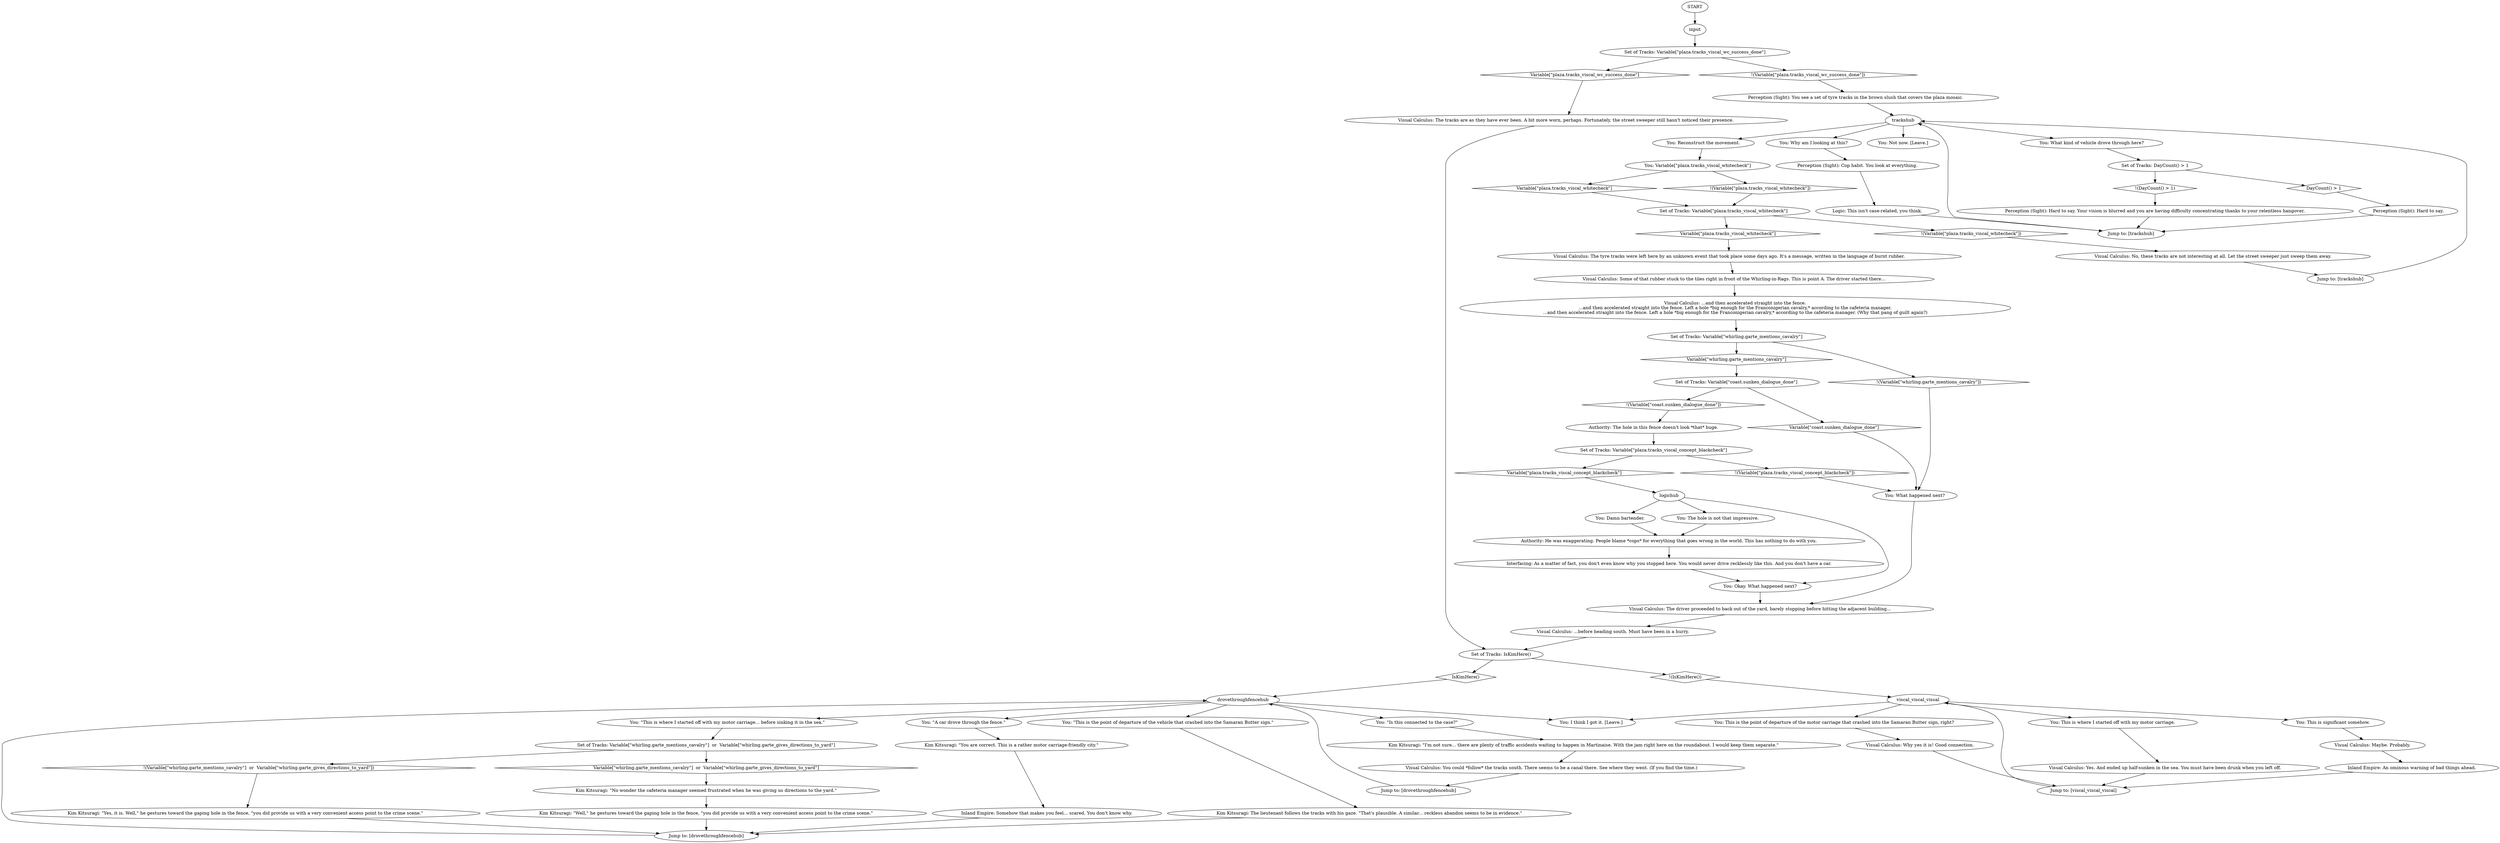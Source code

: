# PLAZA / TIRETRACKS VISCAL
# You notice a set of a motor carriage tracks backing into the fence.
# ==================================================
digraph G {
	  0 [label="START"];
	  1 [label="input"];
	  2 [label="You: This is where I started off with my motor carriage."];
	  3 [label="Set of Tracks: Variable[\"whirling.garte_mentions_cavalry\"]  or  Variable[\"whirling.garte_gives_directions_to_yard\"]"];
	  4 [label="Variable[\"whirling.garte_mentions_cavalry\"]  or  Variable[\"whirling.garte_gives_directions_to_yard\"]", shape=diamond];
	  5 [label="!(Variable[\"whirling.garte_mentions_cavalry\"]  or  Variable[\"whirling.garte_gives_directions_to_yard\"])", shape=diamond];
	  6 [label="You: What happened next?"];
	  7 [label="Set of Tracks: DayCount() > 1"];
	  8 [label="DayCount() > 1", shape=diamond];
	  9 [label="!(DayCount() > 1)", shape=diamond];
	  10 [label="drovethroughfencehub"];
	  11 [label="viscal_viscal_viscal"];
	  12 [label="Authority: The hole in this fence doesn't look *that* huge."];
	  13 [label="Jump to: [trackshub]"];
	  14 [label="Visual Calculus: ...before heading south. Must have been in a hurry."];
	  15 [label="Jump to: [drovethroughfencehub]"];
	  16 [label="You: Okay. What happened next?"];
	  17 [label="Set of Tracks: Variable[\"plaza.tracks_viscal_concept_blackcheck\"]"];
	  18 [label="Variable[\"plaza.tracks_viscal_concept_blackcheck\"]", shape=diamond];
	  19 [label="!(Variable[\"plaza.tracks_viscal_concept_blackcheck\"])", shape=diamond];
	  20 [label="You: \"This is where I started off with my motor carriage... before sinking it in the sea.\""];
	  21 [label="Set of Tracks: Variable[\"plaza.tracks_viscal_wc_success_done\"]"];
	  22 [label="Variable[\"plaza.tracks_viscal_wc_success_done\"]", shape=diamond];
	  23 [label="!(Variable[\"plaza.tracks_viscal_wc_success_done\"])", shape=diamond];
	  24 [label="Set of Tracks: Variable[\"whirling.garte_mentions_cavalry\"]"];
	  25 [label="Variable[\"whirling.garte_mentions_cavalry\"]", shape=diamond];
	  26 [label="!(Variable[\"whirling.garte_mentions_cavalry\"])", shape=diamond];
	  27 [label="You: I think I got it. [Leave.]"];
	  28 [label="You: \"A car drove through the fence.\""];
	  29 [label="You: \"This is the point of departure of the vehicle that crashed into the Samaran Butter sign.\""];
	  30 [label="Set of Tracks: Variable[\"plaza.tracks_viscal_whitecheck\"]"];
	  31 [label="Variable[\"plaza.tracks_viscal_whitecheck\"]", shape=diamond];
	  32 [label="!(Variable[\"plaza.tracks_viscal_whitecheck\"])", shape=diamond];
	  33 [label="You: Why am I looking at this?"];
	  34 [label="Visual Calculus: You could *follow* the tracks south. There seems to be a canal there. See where they went. (If you find the time.)"];
	  35 [label="Interfacing: As a matter of fact, you don't even know why you stopped here. You would never drive recklessly like this. And you don't have a car."];
	  36 [label="Visual Calculus: The tyre tracks were left here by an unknown event that took place some days ago. It's a message, written in the language of burnt rubber."];
	  37 [label="Visual Calculus: The driver proceeded to back out of the yard, barely stopping before hitting the adjacent building..."];
	  38 [label="Perception (Sight): Cop habit. You look at everything."];
	  39 [label="Perception (Sight): Hard to say. Your vision is blurred and you are having difficulty concentrating thanks to your relentless hangover."];
	  40 [label="Set of Tracks: IsKimHere()"];
	  41 [label="IsKimHere()", shape=diamond];
	  42 [label="!(IsKimHere())", shape=diamond];
	  43 [label="Visual Calculus: Yes. And ended up half-sunken in the sea. You must have been drunk when you left off."];
	  44 [label="Authority: He was exaggerating. People blame *cops* for everything that goes wrong in the world. This has nothing to do with you."];
	  45 [label="Visual Calculus: No, these tracks are not interesting at all. Let the street sweeper just sweep them away."];
	  46 [label="Kim Kitsuragi: The lieutenant follows the tracks with his gaze. \"That's plausible. A similar... reckless abandon seems to be in evidence.\""];
	  47 [label="trackshub"];
	  48 [label="Set of Tracks: Variable[\"coast.sunken_dialogue_done\"]"];
	  49 [label="Variable[\"coast.sunken_dialogue_done\"]", shape=diamond];
	  50 [label="!(Variable[\"coast.sunken_dialogue_done\"])", shape=diamond];
	  51 [label="You: Damn bartender."];
	  52 [label="Jump to: [drovethroughfencehub]"];
	  53 [label="Jump to: [trackshub]"];
	  54 [label="You: This is significant somehow."];
	  55 [label="Visual Calculus: Maybe. Probably."];
	  56 [label="Jump to: [viscal_viscal_viscal]"];
	  57 [label="You: Reconstruct the movement."];
	  58 [label="You: Variable[\"plaza.tracks_viscal_whitecheck\"]"];
	  59 [label="Variable[\"plaza.tracks_viscal_whitecheck\"]", shape=diamond];
	  60 [label="!(Variable[\"plaza.tracks_viscal_whitecheck\"])", shape=diamond];
	  61 [label="Visual Calculus: The tracks are as they have ever been. A bit more worn, perhaps. Fortunately, the street sweeper still hasn't noticed their presence."];
	  62 [label="Kim Kitsuragi: \"You are correct. This is a rather motor carriage-friendly city.\""];
	  63 [label="You: This is the point of departure of the motor carriage that crashed into the Samaran Butter sign, right?"];
	  64 [label="Kim Kitsuragi: \"No wonder the cafeteria manager seemed frustrated when he was giving us directions to the yard.\""];
	  65 [label="You: Not now. [Leave.]"];
	  66 [label="Visual Calculus: ...and then accelerated straight into the fence.\n...and then accelerated straight into the fence. Left a hole *big enough for the Franconigerian cavalry,* according to the cafeteria manager.\n...and then accelerated straight into the fence. Left a hole *big enough for the Franconigerian cavalry,* according to the cafeteria manager. (Why that pang of guilt again?)"];
	  67 [label="Inland Empire: Somehow that makes you feel... scared. You don't know why."];
	  68 [label="Perception (Sight): You see a set of tyre tracks in the brown slush that covers the plaza mosaic."];
	  70 [label="Visual Calculus: Some of that rubber stuck to the tiles right in front of the Whirling-in-Rags. This is point A. The driver started there..."];
	  71 [label="Inland Empire: An ominous warning of bad things ahead."];
	  72 [label="Kim Kitsuragi: \"Well,\" he gestures toward the gaping hole in the fence, \"you did provide us with a very convenient access point to the crime scene.\""];
	  73 [label="Logic: This isn't case-related, you think."];
	  74 [label="logichub"];
	  75 [label="You: What kind of vehicle drove through here?"];
	  76 [label="You: \"Is this connected to the case?\""];
	  77 [label="You: The hole is not that impressive."];
	  78 [label="Visual Calculus: Why yes it is! Good connection."];
	  79 [label="Kim Kitsuragi: \"Yes, it is. Well,\" he gestures toward the gaping hole in the fence, \"you did provide us with a very convenient access point to the crime scene.\""];
	  80 [label="Perception (Sight): Hard to say."];
	  81 [label="Kim Kitsuragi: \"I'm not sure... there are plenty of traffic accidents waiting to happen in Martinaise. With the jam right here on the roundabout. I would keep them separate.\""];
	  0 -> 1
	  1 -> 21
	  2 -> 43
	  3 -> 4
	  3 -> 5
	  4 -> 64
	  5 -> 79
	  6 -> 37
	  7 -> 8
	  7 -> 9
	  8 -> 80
	  9 -> 39
	  10 -> 76
	  10 -> 20
	  10 -> 27
	  10 -> 28
	  10 -> 29
	  11 -> 2
	  11 -> 27
	  11 -> 54
	  11 -> 63
	  12 -> 17
	  13 -> 47
	  14 -> 40
	  15 -> 10
	  16 -> 37
	  17 -> 18
	  17 -> 19
	  18 -> 74
	  19 -> 6
	  20 -> 3
	  21 -> 22
	  21 -> 23
	  22 -> 61
	  23 -> 68
	  24 -> 25
	  24 -> 26
	  25 -> 48
	  26 -> 6
	  28 -> 62
	  29 -> 46
	  30 -> 32
	  30 -> 31
	  31 -> 36
	  32 -> 45
	  33 -> 38
	  34 -> 15
	  35 -> 16
	  36 -> 70
	  37 -> 14
	  38 -> 73
	  39 -> 13
	  40 -> 41
	  40 -> 42
	  41 -> 10
	  42 -> 11
	  43 -> 56
	  44 -> 35
	  45 -> 53
	  46 -> 52
	  47 -> 65
	  47 -> 33
	  47 -> 75
	  47 -> 57
	  48 -> 49
	  48 -> 50
	  49 -> 6
	  50 -> 12
	  51 -> 44
	  52 -> 10
	  53 -> 47
	  54 -> 55
	  55 -> 71
	  56 -> 11
	  57 -> 58
	  58 -> 59
	  58 -> 60
	  59 -> 30
	  60 -> 30
	  61 -> 40
	  62 -> 67
	  63 -> 78
	  64 -> 72
	  66 -> 24
	  67 -> 52
	  68 -> 47
	  70 -> 66
	  71 -> 56
	  72 -> 52
	  73 -> 13
	  74 -> 16
	  74 -> 51
	  74 -> 77
	  75 -> 7
	  76 -> 81
	  77 -> 44
	  78 -> 56
	  79 -> 52
	  80 -> 13
	  81 -> 34
}

